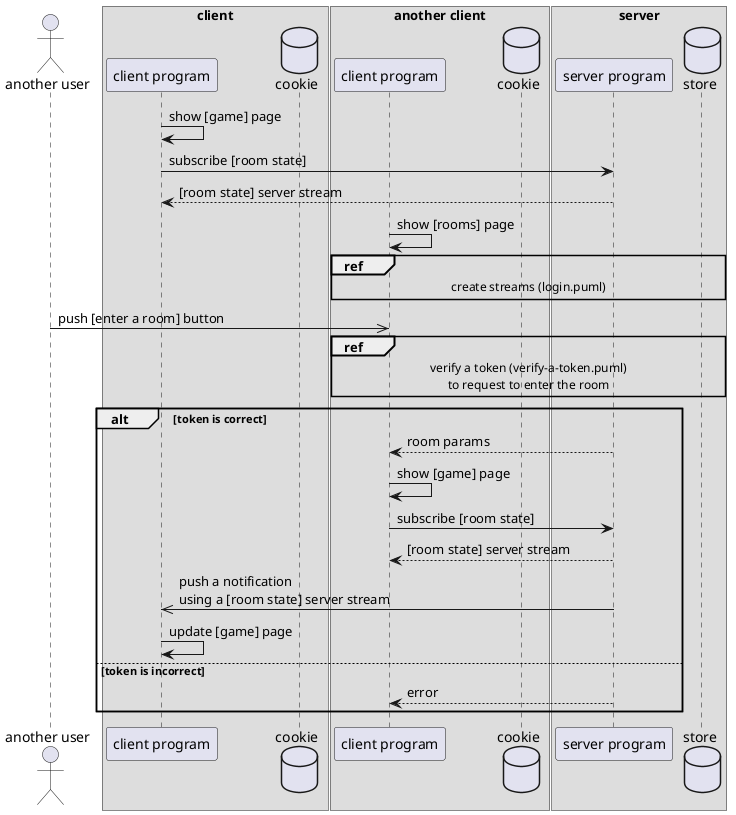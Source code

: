 @startuml enter-a-room

actor "another user" as another_user
box client
    participant "client program" as client
    database cookie
end box
box another client
    participant "client program" as another_client
    database "cookie" as another_cookie
end box

box server
    participant "server program" as server
    database store
end box

client -> client : show [game] page
client -> server : subscribe [room state]
server --> client : [room state] server stream
another_client -> another_client : show [rooms] page
ref over another_client, store : create streams (login.puml)
another_user ->> another_client : push [enter a room] button

' another_client -> another_cookie : get a token
' another_cookie --> another_client : token / undefined
' another_client -> server : entering room request
' server -> store : put a log
' store --> server
' server -> store : check existence of a token
' store --> server : check result
ref over another_client, store : verify a token (verify-a-token.puml)\nto request to enter the room
alt token is correct
    server --> another_client : room params
    another_client -> another_client : show [game] page
    another_client -> server : subscribe [room state]
    server --> another_client : [room state] server stream
    server ->> client : push a notification\nusing a [room state] server stream
    client -> client : update [game] page
else token is incorrect
    server --> another_client : error
end

@enduml
